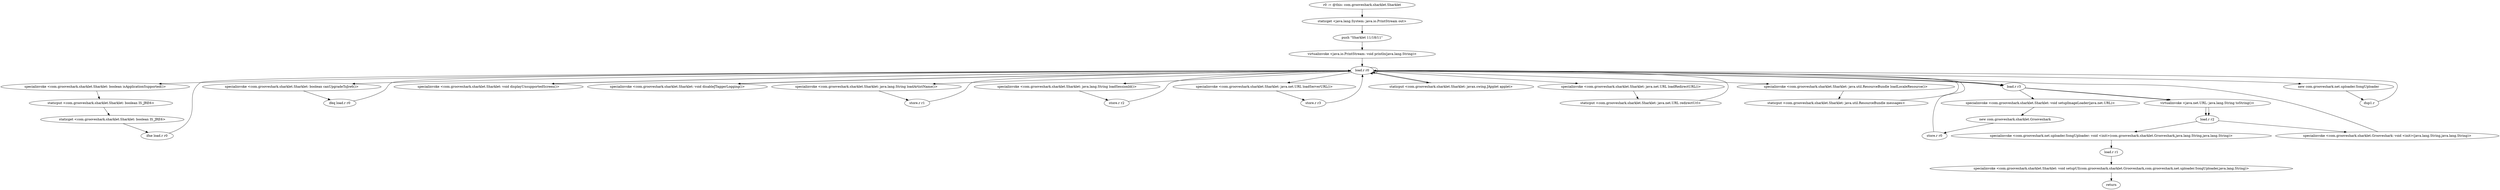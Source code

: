 digraph "" {
    "r0 := @this: com.grooveshark.sharklet.Sharklet"
    "staticget <java.lang.System: java.io.PrintStream out>"
    "r0 := @this: com.grooveshark.sharklet.Sharklet"->"staticget <java.lang.System: java.io.PrintStream out>";
    "push \"Sharklet 11/18/11\""
    "staticget <java.lang.System: java.io.PrintStream out>"->"push \"Sharklet 11/18/11\"";
    "virtualinvoke <java.io.PrintStream: void println(java.lang.String)>"
    "push \"Sharklet 11/18/11\""->"virtualinvoke <java.io.PrintStream: void println(java.lang.String)>";
    "load.r r0"
    "virtualinvoke <java.io.PrintStream: void println(java.lang.String)>"->"load.r r0";
    "specialinvoke <com.grooveshark.sharklet.Sharklet: boolean isApplicationSupported()>"
    "load.r r0"->"specialinvoke <com.grooveshark.sharklet.Sharklet: boolean isApplicationSupported()>";
    "staticput <com.grooveshark.sharklet.Sharklet: boolean IS_JRE6>"
    "specialinvoke <com.grooveshark.sharklet.Sharklet: boolean isApplicationSupported()>"->"staticput <com.grooveshark.sharklet.Sharklet: boolean IS_JRE6>";
    "staticget <com.grooveshark.sharklet.Sharklet: boolean IS_JRE6>"
    "staticput <com.grooveshark.sharklet.Sharklet: boolean IS_JRE6>"->"staticget <com.grooveshark.sharklet.Sharklet: boolean IS_JRE6>";
    "ifne load.r r0"
    "staticget <com.grooveshark.sharklet.Sharklet: boolean IS_JRE6>"->"ifne load.r r0";
    "ifne load.r r0"->"load.r r0";
    "specialinvoke <com.grooveshark.sharklet.Sharklet: boolean canUpgradeToJre6()>"
    "load.r r0"->"specialinvoke <com.grooveshark.sharklet.Sharklet: boolean canUpgradeToJre6()>";
    "ifeq load.r r0"
    "specialinvoke <com.grooveshark.sharklet.Sharklet: boolean canUpgradeToJre6()>"->"ifeq load.r r0";
    "ifeq load.r r0"->"load.r r0";
    "specialinvoke <com.grooveshark.sharklet.Sharklet: void displayUnsupportedScreen()>"
    "load.r r0"->"specialinvoke <com.grooveshark.sharklet.Sharklet: void displayUnsupportedScreen()>";
    "specialinvoke <com.grooveshark.sharklet.Sharklet: void displayUnsupportedScreen()>"->"load.r r0";
    "specialinvoke <com.grooveshark.sharklet.Sharklet: void disableJTaggerLogging()>"
    "load.r r0"->"specialinvoke <com.grooveshark.sharklet.Sharklet: void disableJTaggerLogging()>";
    "specialinvoke <com.grooveshark.sharklet.Sharklet: void disableJTaggerLogging()>"->"load.r r0";
    "load.r r0"->"load.r r0";
    "specialinvoke <com.grooveshark.sharklet.Sharklet: java.lang.String loadArtistName()>"
    "load.r r0"->"specialinvoke <com.grooveshark.sharklet.Sharklet: java.lang.String loadArtistName()>";
    "store.r r1"
    "specialinvoke <com.grooveshark.sharklet.Sharklet: java.lang.String loadArtistName()>"->"store.r r1";
    "store.r r1"->"load.r r0";
    "specialinvoke <com.grooveshark.sharklet.Sharklet: java.lang.String loadSessionId()>"
    "load.r r0"->"specialinvoke <com.grooveshark.sharklet.Sharklet: java.lang.String loadSessionId()>";
    "store.r r2"
    "specialinvoke <com.grooveshark.sharklet.Sharklet: java.lang.String loadSessionId()>"->"store.r r2";
    "store.r r2"->"load.r r0";
    "specialinvoke <com.grooveshark.sharklet.Sharklet: java.net.URL loadServerURL()>"
    "load.r r0"->"specialinvoke <com.grooveshark.sharklet.Sharklet: java.net.URL loadServerURL()>";
    "store.r r3"
    "specialinvoke <com.grooveshark.sharklet.Sharklet: java.net.URL loadServerURL()>"->"store.r r3";
    "store.r r3"->"load.r r0";
    "staticput <com.grooveshark.sharklet.Sharklet: javax.swing.JApplet applet>"
    "load.r r0"->"staticput <com.grooveshark.sharklet.Sharklet: javax.swing.JApplet applet>";
    "staticput <com.grooveshark.sharklet.Sharklet: javax.swing.JApplet applet>"->"load.r r0";
    "specialinvoke <com.grooveshark.sharklet.Sharklet: java.net.URL loadRedirectURL()>"
    "load.r r0"->"specialinvoke <com.grooveshark.sharklet.Sharklet: java.net.URL loadRedirectURL()>";
    "staticput <com.grooveshark.sharklet.Sharklet: java.net.URL redirectUrl>"
    "specialinvoke <com.grooveshark.sharklet.Sharklet: java.net.URL loadRedirectURL()>"->"staticput <com.grooveshark.sharklet.Sharklet: java.net.URL redirectUrl>";
    "staticput <com.grooveshark.sharklet.Sharklet: java.net.URL redirectUrl>"->"load.r r0";
    "specialinvoke <com.grooveshark.sharklet.Sharklet: java.util.ResourceBundle loadLocaleResource()>"
    "load.r r0"->"specialinvoke <com.grooveshark.sharklet.Sharklet: java.util.ResourceBundle loadLocaleResource()>";
    "staticput <com.grooveshark.sharklet.Sharklet: java.util.ResourceBundle messages>"
    "specialinvoke <com.grooveshark.sharklet.Sharklet: java.util.ResourceBundle loadLocaleResource()>"->"staticput <com.grooveshark.sharklet.Sharklet: java.util.ResourceBundle messages>";
    "staticput <com.grooveshark.sharklet.Sharklet: java.util.ResourceBundle messages>"->"load.r r0";
    "load.r r3"
    "load.r r0"->"load.r r3";
    "specialinvoke <com.grooveshark.sharklet.Sharklet: void setupImageLoader(java.net.URL)>"
    "load.r r3"->"specialinvoke <com.grooveshark.sharklet.Sharklet: void setupImageLoader(java.net.URL)>";
    "new com.grooveshark.sharklet.Grooveshark"
    "specialinvoke <com.grooveshark.sharklet.Sharklet: void setupImageLoader(java.net.URL)>"->"new com.grooveshark.sharklet.Grooveshark";
    "store.r r0"
    "new com.grooveshark.sharklet.Grooveshark"->"store.r r0";
    "store.r r0"->"load.r r0";
    "load.r r0"->"load.r r3";
    "virtualinvoke <java.net.URL: java.lang.String toString()>"
    "load.r r3"->"virtualinvoke <java.net.URL: java.lang.String toString()>";
    "load.r r2"
    "virtualinvoke <java.net.URL: java.lang.String toString()>"->"load.r r2";
    "specialinvoke <com.grooveshark.sharklet.Grooveshark: void <init>(java.lang.String,java.lang.String)>"
    "load.r r2"->"specialinvoke <com.grooveshark.sharklet.Grooveshark: void <init>(java.lang.String,java.lang.String)>";
    "specialinvoke <com.grooveshark.sharklet.Grooveshark: void <init>(java.lang.String,java.lang.String)>"->"load.r r0";
    "new com.grooveshark.net.uploader.SongUploader"
    "load.r r0"->"new com.grooveshark.net.uploader.SongUploader";
    "dup1.r"
    "new com.grooveshark.net.uploader.SongUploader"->"dup1.r";
    "dup1.r"->"load.r r0";
    "load.r r0"->"load.r r3";
    "load.r r3"->"virtualinvoke <java.net.URL: java.lang.String toString()>";
    "virtualinvoke <java.net.URL: java.lang.String toString()>"->"load.r r2";
    "specialinvoke <com.grooveshark.net.uploader.SongUploader: void <init>(com.grooveshark.sharklet.Grooveshark,java.lang.String,java.lang.String)>"
    "load.r r2"->"specialinvoke <com.grooveshark.net.uploader.SongUploader: void <init>(com.grooveshark.sharklet.Grooveshark,java.lang.String,java.lang.String)>";
    "load.r r1"
    "specialinvoke <com.grooveshark.net.uploader.SongUploader: void <init>(com.grooveshark.sharklet.Grooveshark,java.lang.String,java.lang.String)>"->"load.r r1";
    "specialinvoke <com.grooveshark.sharklet.Sharklet: void setupUI(com.grooveshark.sharklet.Grooveshark,com.grooveshark.net.uploader.SongUploader,java.lang.String)>"
    "load.r r1"->"specialinvoke <com.grooveshark.sharklet.Sharklet: void setupUI(com.grooveshark.sharklet.Grooveshark,com.grooveshark.net.uploader.SongUploader,java.lang.String)>";
    "return"
    "specialinvoke <com.grooveshark.sharklet.Sharklet: void setupUI(com.grooveshark.sharklet.Grooveshark,com.grooveshark.net.uploader.SongUploader,java.lang.String)>"->"return";
}
